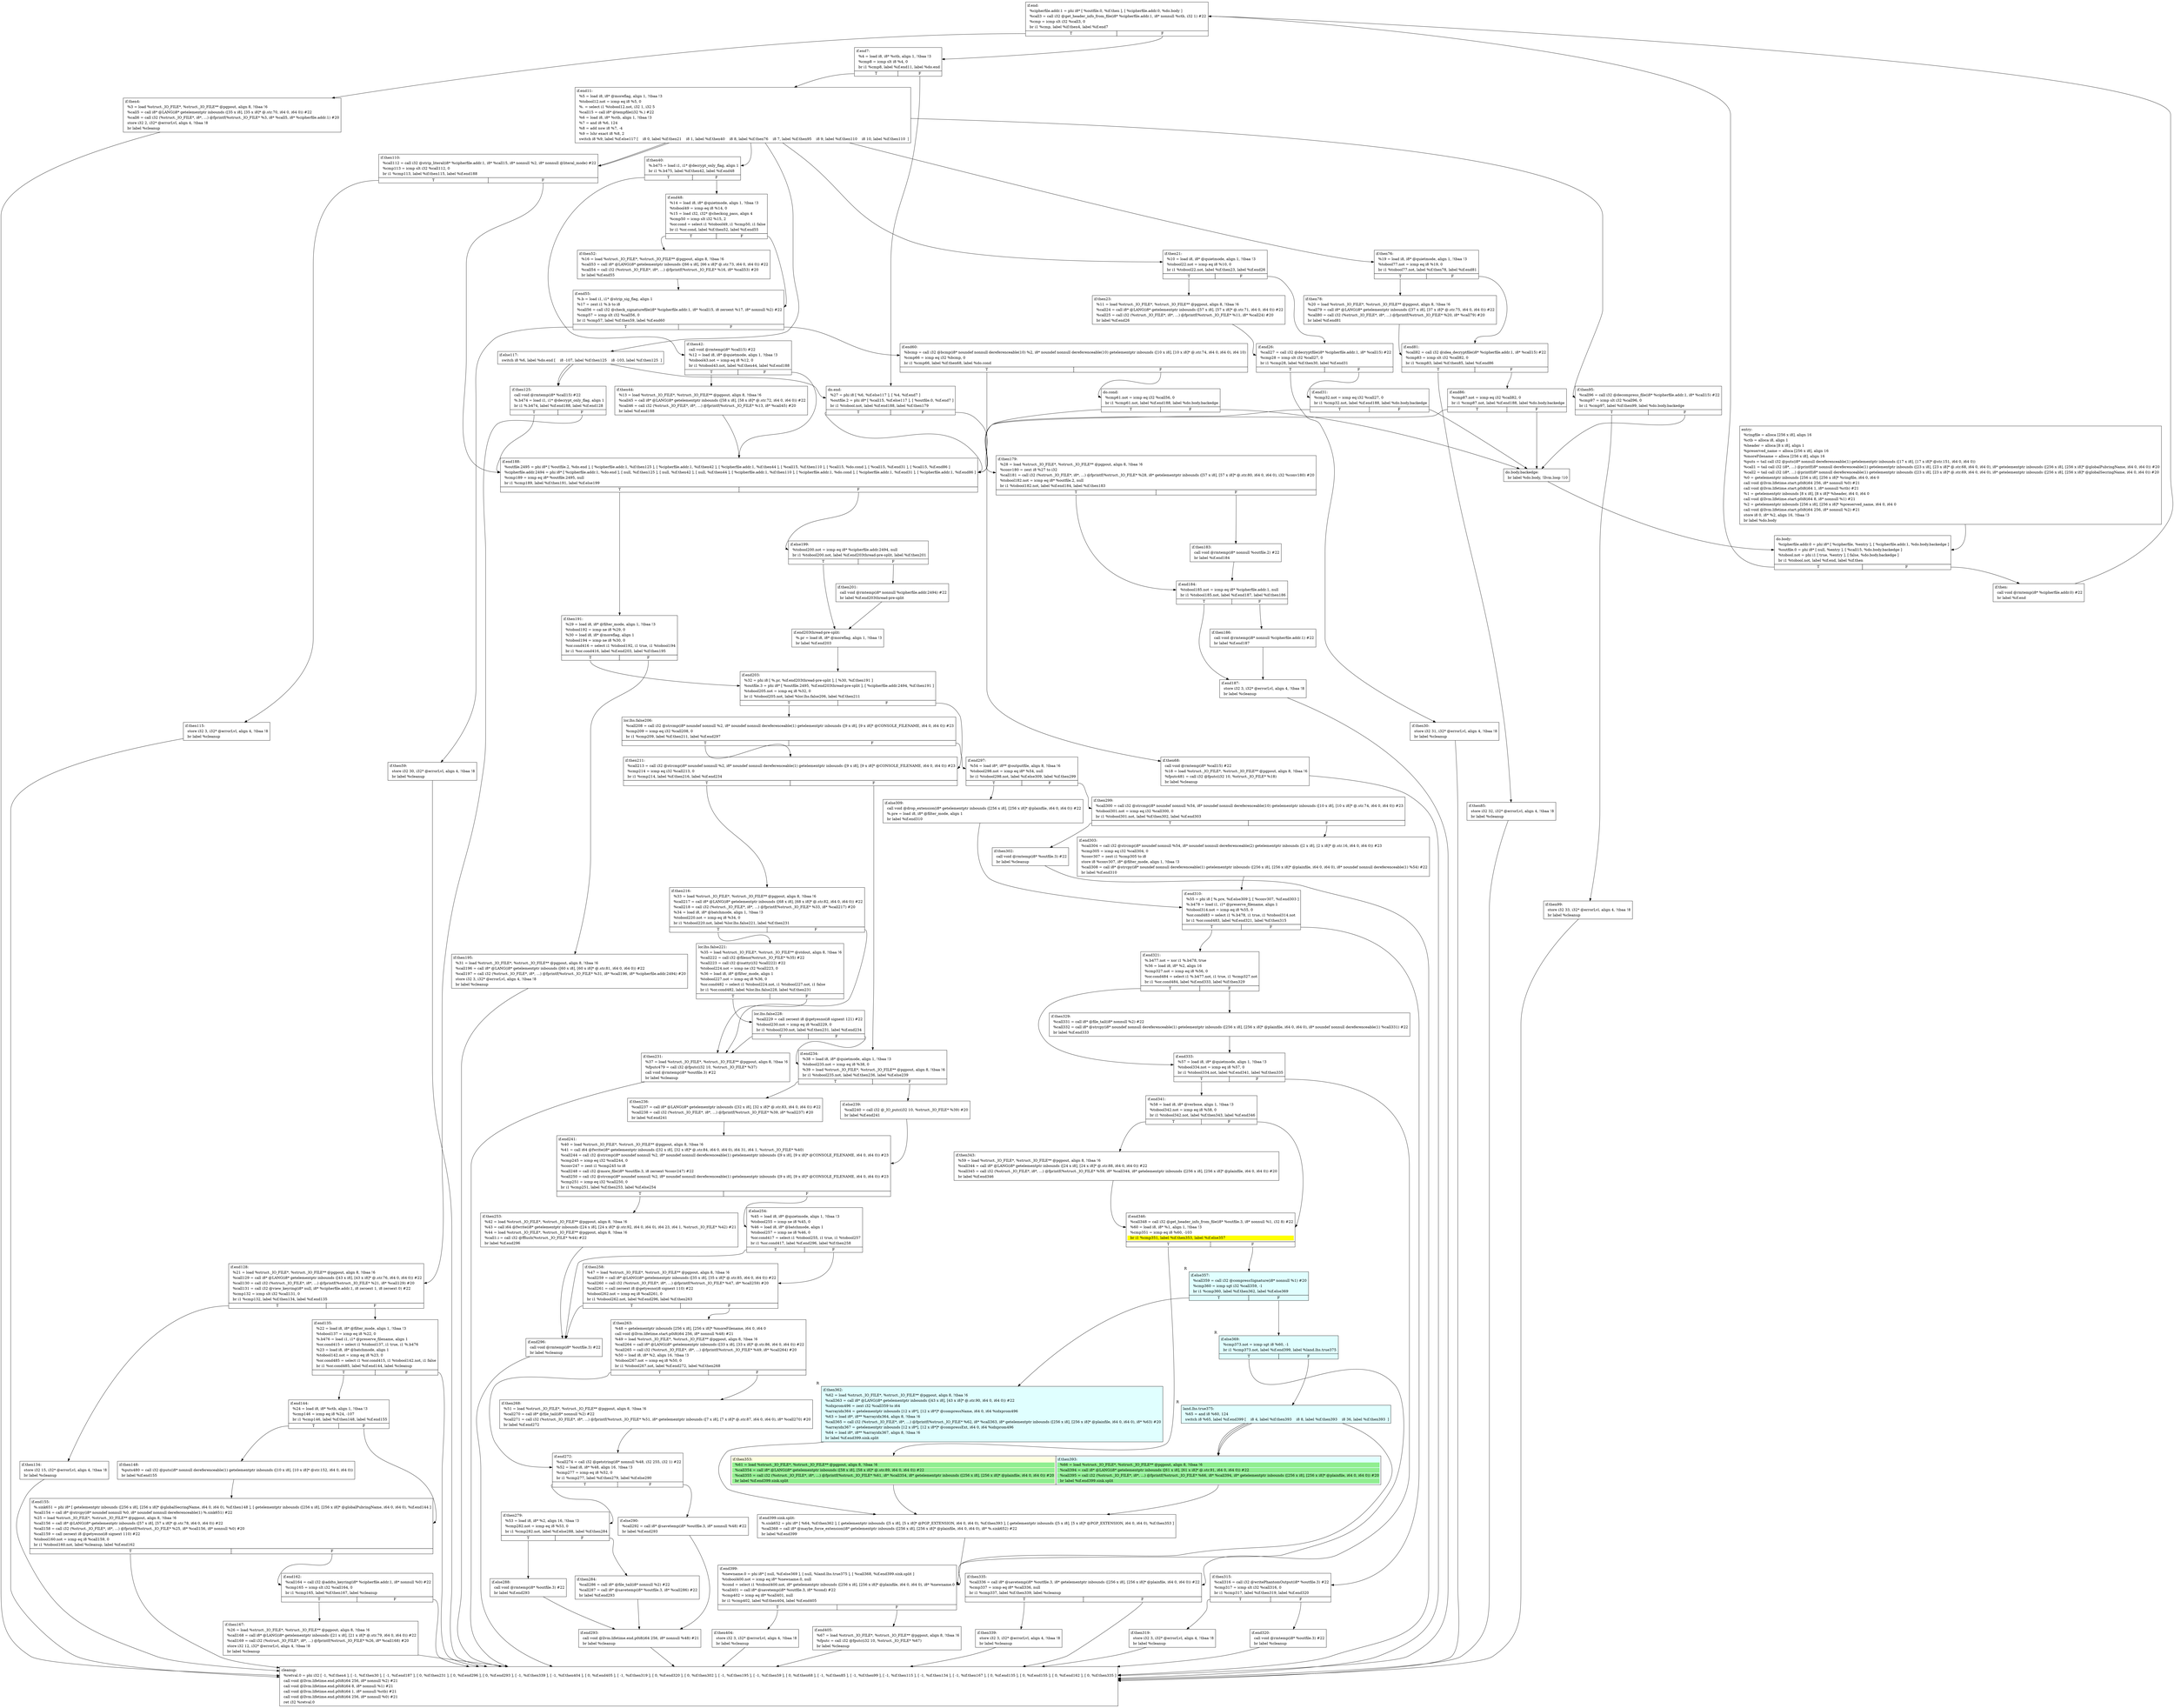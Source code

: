 digraph {
m_bb0 [shape = none, label  = <<table border="0" cellspacing="0">
<tr><td port="f1" border="1" colspan="2"><table bgcolor="LightYellow" border="0">
<tr><td align="left">if.then353:</td></tr>
<tr><td bgcolor="lightgreen" align="left">  %61 = load %struct._IO_FILE*, %struct._IO_FILE** @pgpout, align 8, !tbaa !6</td></tr>
<tr><td bgcolor="lightgreen" align="left">  %call354 = call i8* @LANG(i8* getelementptr inbounds ([58 x i8], [58 x i8]* @.str.89, i64 0, i64 0)) #22</td></tr>
<tr><td bgcolor="lightgreen" align="left">  %call355 = call i32 (%struct._IO_FILE*, i8*, ...) @fprintf(%struct._IO_FILE* %61, i8* %call354, i8* getelementptr inbounds ([256 x i8], [256 x i8]* @plainfile, i64 0, i64 0)) #20</td></tr>
<tr><td bgcolor="lightgreen" align="left">  br label %if.end399.sink.split</td></tr>
</table>
</td>
<td port="f2" border="1" colspan="2"><table bgcolor="LightCyan" border="0">
<tr><td align="left">if.then393:</td></tr>
<tr><td bgcolor="lightgreen" align="left">  %66 = load %struct._IO_FILE*, %struct._IO_FILE** @pgpout, align 8, !tbaa !6</td></tr>
<tr><td bgcolor="lightgreen" align="left">  %call394 = call i8* @LANG(i8* getelementptr inbounds ([61 x i8], [61 x i8]* @.str.91, i64 0, i64 0)) #22</td></tr>
<tr><td bgcolor="lightgreen" align="left">  %call395 = call i32 (%struct._IO_FILE*, i8*, ...) @fprintf(%struct._IO_FILE* %66, i8* %call394, i8* getelementptr inbounds ([256 x i8], [256 x i8]* @plainfile, i64 0, i64 0)) #20</td></tr>
<tr><td bgcolor="lightgreen" align="left">  br label %if.end399.sink.split</td></tr>
</table>
</td></tr>
</table>> ]
f_bb0 [shape = none, label  = <<table  border="0" cellspacing="0">
<tr><td port="f" border="1"><table border="0">
<tr><td align="left">entry:</td></tr>
<tr><td align="left">  %ringfile = alloca [256 x i8], align 16</td></tr>
<tr><td align="left">  %ctb = alloca i8, align 1</td></tr>
<tr><td align="left">  %header = alloca [8 x i8], align 1</td></tr>
<tr><td align="left">  %preserved_name = alloca [256 x i8], align 16</td></tr>
<tr><td align="left">  %moreFilename = alloca [256 x i8], align 16</td></tr>
<tr><td align="left">  %puts = tail call i32 @puts(i8* nonnull dereferenceable(1) getelementptr inbounds ([17 x i8], [17 x i8]* @str.151, i64 0, i64 0))</td></tr>
<tr><td align="left">  %call1 = tail call i32 (i8*, ...) @printf(i8* nonnull dereferenceable(1) getelementptr inbounds ([23 x i8], [23 x i8]* @.str.68, i64 0, i64 0), i8* getelementptr inbounds ([256 x i8], [256 x i8]* @globalPubringName, i64 0, i64 0)) #20</td></tr>
<tr><td align="left">  %call2 = tail call i32 (i8*, ...) @printf(i8* nonnull dereferenceable(1) getelementptr inbounds ([23 x i8], [23 x i8]* @.str.69, i64 0, i64 0), i8* getelementptr inbounds ([256 x i8], [256 x i8]* @globalSecringName, i64 0, i64 0)) #20</td></tr>
<tr><td align="left">  %0 = getelementptr inbounds [256 x i8], [256 x i8]* %ringfile, i64 0, i64 0</td></tr>
<tr><td align="left">  call void @llvm.lifetime.start.p0i8(i64 256, i8* nonnull %0) #21</td></tr>
<tr><td align="left">  call void @llvm.lifetime.start.p0i8(i64 1, i8* nonnull %ctb) #21</td></tr>
<tr><td align="left">  %1 = getelementptr inbounds [8 x i8], [8 x i8]* %header, i64 0, i64 0</td></tr>
<tr><td align="left">  call void @llvm.lifetime.start.p0i8(i64 8, i8* nonnull %1) #21</td></tr>
<tr><td align="left">  %2 = getelementptr inbounds [256 x i8], [256 x i8]* %preserved_name, i64 0, i64 0</td></tr>
<tr><td align="left">  call void @llvm.lifetime.start.p0i8(i64 256, i8* nonnull %2) #21</td></tr>
<tr><td align="left">  store i8 0, i8* %2, align 16, !tbaa !3</td></tr>
<tr><td align="left">  br label %do.body</td></tr>
</table>
</td></tr>
</table>> ]
f_bb1 [shape = none, label  = <<table  border="0" cellspacing="0">
<tr><td port="f" border="1" colspan="2"><table border="0">
<tr><td align="left">do.body:</td></tr>
<tr><td align="left">  %cipherfile.addr.0 = phi i8* [ %cipherfile, %entry ], [ %cipherfile.addr.1, %do.body.backedge ]</td></tr>
<tr><td align="left">  %outfile.0 = phi i8* [ null, %entry ], [ %call15, %do.body.backedge ]</td></tr>
<tr><td align="left">  %tobool.not = phi i1 [ true, %entry ], [ false, %do.body.backedge ]</td></tr>
<tr><td align="left">  br i1 %tobool.not, label %if.end, label %if.then</td></tr>
</table>
</td></tr>
<tr><td border="1" port="fT">T</td><td border="1" port="fF">F</td></tr>
</table>> ]
f_bb2 [shape = none, label  = <<table  border="0" cellspacing="0">
<tr><td port="f" border="1"><table border="0">
<tr><td align="left">if.then:</td></tr>
<tr><td align="left">  call void @rmtemp(i8* %cipherfile.addr.0) #22</td></tr>
<tr><td align="left">  br label %if.end</td></tr>
</table>
</td></tr>
</table>> ]
f_bb3 [shape = none, label  = <<table  border="0" cellspacing="0">
<tr><td port="f" border="1" colspan="2"><table border="0">
<tr><td align="left">if.end:</td></tr>
<tr><td align="left">  %cipherfile.addr.1 = phi i8* [ %outfile.0, %if.then ], [ %cipherfile.addr.0, %do.body ]</td></tr>
<tr><td align="left">  %call3 = call i32 @get_header_info_from_file(i8* %cipherfile.addr.1, i8* nonnull %ctb, i32 1) #22</td></tr>
<tr><td align="left">  %cmp = icmp slt i32 %call3, 0</td></tr>
<tr><td align="left">  br i1 %cmp, label %if.then4, label %if.end7</td></tr>
</table>
</td></tr>
<tr><td border="1" port="fT">T</td><td border="1" port="fF">F</td></tr>
</table>> ]
f_bb4 [shape = none, label  = <<table  border="0" cellspacing="0">
<tr><td port="f" border="1"><table border="0">
<tr><td align="left">if.then4:</td></tr>
<tr><td align="left">  %3 = load %struct._IO_FILE*, %struct._IO_FILE** @pgpout, align 8, !tbaa !6</td></tr>
<tr><td align="left">  %call5 = call i8* @LANG(i8* getelementptr inbounds ([35 x i8], [35 x i8]* @.str.70, i64 0, i64 0)) #22</td></tr>
<tr><td align="left">  %call6 = call i32 (%struct._IO_FILE*, i8*, ...) @fprintf(%struct._IO_FILE* %3, i8* %call5, i8* %cipherfile.addr.1) #20</td></tr>
<tr><td align="left">  store i32 2, i32* @errorLvl, align 4, !tbaa !8</td></tr>
<tr><td align="left">  br label %cleanup</td></tr>
</table>
</td></tr>
</table>> ]
f_bb5 [shape = none, label  = <<table  border="0" cellspacing="0">
<tr><td port="f" border="1" colspan="2"><table border="0">
<tr><td align="left">if.end7:</td></tr>
<tr><td align="left">  %4 = load i8, i8* %ctb, align 1, !tbaa !3</td></tr>
<tr><td align="left">  %cmp8 = icmp slt i8 %4, 0</td></tr>
<tr><td align="left">  br i1 %cmp8, label %if.end11, label %do.end</td></tr>
</table>
</td></tr>
<tr><td border="1" port="fT">T</td><td border="1" port="fF">F</td></tr>
</table>> ]
f_bb6 [shape = none, label  = <<table  border="0" cellspacing="0">
<tr><td port="f" border="1"><table border="0">
<tr><td align="left">if.end11:</td></tr>
<tr><td align="left">  %5 = load i8, i8* @moreflag, align 1, !tbaa !3</td></tr>
<tr><td align="left">  %tobool12.not = icmp eq i8 %5, 0</td></tr>
<tr><td align="left">  %. = select i1 %tobool12.not, i32 1, i32 5</td></tr>
<tr><td align="left">  %call15 = call i8* @tempfile(i32 %.) #22</td></tr>
<tr><td align="left">  %6 = load i8, i8* %ctb, align 1, !tbaa !3</td></tr>
<tr><td align="left">  %7 = and i8 %6, 124</td></tr>
<tr><td align="left">  %8 = add nsw i8 %7, -4</td></tr>
<tr><td align="left">  %9 = lshr exact i8 %8, 2</td></tr>
<tr><td align="left">  switch i8 %9, label %if.else117 [
    i8 0, label %if.then21
    i8 1, label %if.then40
    i8 8, label %if.then76
    i8 7, label %if.then95
    i8 9, label %if.then110
    i8 10, label %if.then110
  ]</td></tr>
</table>
</td></tr>
</table>> ]
f_bb7 [shape = none, label  = <<table  border="0" cellspacing="0">
<tr><td port="f" border="1" colspan="2"><table border="0">
<tr><td align="left">if.then21:</td></tr>
<tr><td align="left">  %10 = load i8, i8* @quietmode, align 1, !tbaa !3</td></tr>
<tr><td align="left">  %tobool22.not = icmp eq i8 %10, 0</td></tr>
<tr><td align="left">  br i1 %tobool22.not, label %if.then23, label %if.end26</td></tr>
</table>
</td></tr>
<tr><td border="1" port="fT">T</td><td border="1" port="fF">F</td></tr>
</table>> ]
f_bb8 [shape = none, label  = <<table  border="0" cellspacing="0">
<tr><td port="f" border="1"><table border="0">
<tr><td align="left">if.then23:</td></tr>
<tr><td align="left">  %11 = load %struct._IO_FILE*, %struct._IO_FILE** @pgpout, align 8, !tbaa !6</td></tr>
<tr><td align="left">  %call24 = call i8* @LANG(i8* getelementptr inbounds ([57 x i8], [57 x i8]* @.str.71, i64 0, i64 0)) #22</td></tr>
<tr><td align="left">  %call25 = call i32 (%struct._IO_FILE*, i8*, ...) @fprintf(%struct._IO_FILE* %11, i8* %call24) #20</td></tr>
<tr><td align="left">  br label %if.end26</td></tr>
</table>
</td></tr>
</table>> ]
f_bb9 [shape = none, label  = <<table  border="0" cellspacing="0">
<tr><td port="f" border="1" colspan="2"><table border="0">
<tr><td align="left">if.end26:</td></tr>
<tr><td align="left">  %call27 = call i32 @decryptfile(i8* %cipherfile.addr.1, i8* %call15) #22</td></tr>
<tr><td align="left">  %cmp28 = icmp slt i32 %call27, 0</td></tr>
<tr><td align="left">  br i1 %cmp28, label %if.then30, label %if.end31</td></tr>
</table>
</td></tr>
<tr><td border="1" port="fT">T</td><td border="1" port="fF">F</td></tr>
</table>> ]
f_bb10 [shape = none, label  = <<table  border="0" cellspacing="0">
<tr><td port="f" border="1"><table border="0">
<tr><td align="left">if.then30:</td></tr>
<tr><td align="left">  store i32 31, i32* @errorLvl, align 4, !tbaa !8</td></tr>
<tr><td align="left">  br label %cleanup</td></tr>
</table>
</td></tr>
</table>> ]
f_bb11 [shape = none, label  = <<table  border="0" cellspacing="0">
<tr><td port="f" border="1" colspan="2"><table border="0">
<tr><td align="left">if.end31:</td></tr>
<tr><td align="left">  %cmp32.not = icmp eq i32 %call27, 0</td></tr>
<tr><td align="left">  br i1 %cmp32.not, label %if.end188, label %do.body.backedge</td></tr>
</table>
</td></tr>
<tr><td border="1" port="fT">T</td><td border="1" port="fF">F</td></tr>
</table>> ]
f_bb12 [shape = none, label  = <<table  border="0" cellspacing="0">
<tr><td port="f" border="1" colspan="2"><table border="0">
<tr><td align="left">if.then40:</td></tr>
<tr><td align="left">  %.b475 = load i1, i1* @decrypt_only_flag, align 1</td></tr>
<tr><td align="left">  br i1 %.b475, label %if.then42, label %if.end48</td></tr>
</table>
</td></tr>
<tr><td border="1" port="fT">T</td><td border="1" port="fF">F</td></tr>
</table>> ]
f_bb13 [shape = none, label  = <<table  border="0" cellspacing="0">
<tr><td port="f" border="1" colspan="2"><table border="0">
<tr><td align="left">if.then42:</td></tr>
<tr><td align="left">  call void @rmtemp(i8* %call15) #22</td></tr>
<tr><td align="left">  %12 = load i8, i8* @quietmode, align 1, !tbaa !3</td></tr>
<tr><td align="left">  %tobool43.not = icmp eq i8 %12, 0</td></tr>
<tr><td align="left">  br i1 %tobool43.not, label %if.then44, label %if.end188</td></tr>
</table>
</td></tr>
<tr><td border="1" port="fT">T</td><td border="1" port="fF">F</td></tr>
</table>> ]
f_bb14 [shape = none, label  = <<table  border="0" cellspacing="0">
<tr><td port="f" border="1"><table border="0">
<tr><td align="left">if.then44:</td></tr>
<tr><td align="left">  %13 = load %struct._IO_FILE*, %struct._IO_FILE** @pgpout, align 8, !tbaa !6</td></tr>
<tr><td align="left">  %call45 = call i8* @LANG(i8* getelementptr inbounds ([58 x i8], [58 x i8]* @.str.72, i64 0, i64 0)) #22</td></tr>
<tr><td align="left">  %call46 = call i32 (%struct._IO_FILE*, i8*, ...) @fprintf(%struct._IO_FILE* %13, i8* %call45) #20</td></tr>
<tr><td align="left">  br label %if.end188</td></tr>
</table>
</td></tr>
</table>> ]
f_bb15 [shape = none, label  = <<table  border="0" cellspacing="0">
<tr><td port="f" border="1" colspan="2"><table border="0">
<tr><td align="left">if.end48:</td></tr>
<tr><td align="left">  %14 = load i8, i8* @quietmode, align 1, !tbaa !3</td></tr>
<tr><td align="left">  %tobool49 = icmp eq i8 %14, 0</td></tr>
<tr><td align="left">  %15 = load i32, i32* @checksig_pass, align 4</td></tr>
<tr><td align="left">  %cmp50 = icmp slt i32 %15, 2</td></tr>
<tr><td align="left">  %or.cond = select i1 %tobool49, i1 %cmp50, i1 false</td></tr>
<tr><td align="left">  br i1 %or.cond, label %if.then52, label %if.end55</td></tr>
</table>
</td></tr>
<tr><td border="1" port="fT">T</td><td border="1" port="fF">F</td></tr>
</table>> ]
f_bb16 [shape = none, label  = <<table  border="0" cellspacing="0">
<tr><td port="f" border="1"><table border="0">
<tr><td align="left">if.then52:</td></tr>
<tr><td align="left">  %16 = load %struct._IO_FILE*, %struct._IO_FILE** @pgpout, align 8, !tbaa !6</td></tr>
<tr><td align="left">  %call53 = call i8* @LANG(i8* getelementptr inbounds ([66 x i8], [66 x i8]* @.str.73, i64 0, i64 0)) #22</td></tr>
<tr><td align="left">  %call54 = call i32 (%struct._IO_FILE*, i8*, ...) @fprintf(%struct._IO_FILE* %16, i8* %call53) #20</td></tr>
<tr><td align="left">  br label %if.end55</td></tr>
</table>
</td></tr>
</table>> ]
f_bb17 [shape = none, label  = <<table  border="0" cellspacing="0">
<tr><td port="f" border="1" colspan="2"><table border="0">
<tr><td align="left">if.end55:</td></tr>
<tr><td align="left">  %.b = load i1, i1* @strip_sig_flag, align 1</td></tr>
<tr><td align="left">  %17 = zext i1 %.b to i8</td></tr>
<tr><td align="left">  %call56 = call i32 @check_signaturefile(i8* %cipherfile.addr.1, i8* %call15, i8 zeroext %17, i8* nonnull %2) #22</td></tr>
<tr><td align="left">  %cmp57 = icmp slt i32 %call56, 0</td></tr>
<tr><td align="left">  br i1 %cmp57, label %if.then59, label %if.end60</td></tr>
</table>
</td></tr>
<tr><td border="1" port="fT">T</td><td border="1" port="fF">F</td></tr>
</table>> ]
f_bb18 [shape = none, label  = <<table  border="0" cellspacing="0">
<tr><td port="f" border="1"><table border="0">
<tr><td align="left">if.then59:</td></tr>
<tr><td align="left">  store i32 30, i32* @errorLvl, align 4, !tbaa !8</td></tr>
<tr><td align="left">  br label %cleanup</td></tr>
</table>
</td></tr>
</table>> ]
f_bb19 [shape = none, label  = <<table  border="0" cellspacing="0">
<tr><td port="f" border="1" colspan="2"><table border="0">
<tr><td align="left">if.end60:</td></tr>
<tr><td align="left">  %bcmp = call i32 @bcmp(i8* noundef nonnull dereferenceable(10) %2, i8* noundef nonnull dereferenceable(10) getelementptr inbounds ([10 x i8], [10 x i8]* @.str.74, i64 0, i64 0), i64 10)</td></tr>
<tr><td align="left">  %cmp66 = icmp eq i32 %bcmp, 0</td></tr>
<tr><td align="left">  br i1 %cmp66, label %if.then68, label %do.cond</td></tr>
</table>
</td></tr>
<tr><td border="1" port="fT">T</td><td border="1" port="fF">F</td></tr>
</table>> ]
f_bb20 [shape = none, label  = <<table  border="0" cellspacing="0">
<tr><td port="f" border="1"><table border="0">
<tr><td align="left">if.then68:</td></tr>
<tr><td align="left">  call void @rmtemp(i8* %call15) #22</td></tr>
<tr><td align="left">  %18 = load %struct._IO_FILE*, %struct._IO_FILE** @pgpout, align 8, !tbaa !6</td></tr>
<tr><td align="left">  %fputc481 = call i32 @fputc(i32 10, %struct._IO_FILE* %18)</td></tr>
<tr><td align="left">  br label %cleanup</td></tr>
</table>
</td></tr>
</table>> ]
f_bb21 [shape = none, label  = <<table  border="0" cellspacing="0">
<tr><td port="f" border="1" colspan="2"><table border="0">
<tr><td align="left">if.then76:</td></tr>
<tr><td align="left">  %19 = load i8, i8* @quietmode, align 1, !tbaa !3</td></tr>
<tr><td align="left">  %tobool77.not = icmp eq i8 %19, 0</td></tr>
<tr><td align="left">  br i1 %tobool77.not, label %if.then78, label %if.end81</td></tr>
</table>
</td></tr>
<tr><td border="1" port="fT">T</td><td border="1" port="fF">F</td></tr>
</table>> ]
f_bb22 [shape = none, label  = <<table  border="0" cellspacing="0">
<tr><td port="f" border="1"><table border="0">
<tr><td align="left">if.then78:</td></tr>
<tr><td align="left">  %20 = load %struct._IO_FILE*, %struct._IO_FILE** @pgpout, align 8, !tbaa !6</td></tr>
<tr><td align="left">  %call79 = call i8* @LANG(i8* getelementptr inbounds ([37 x i8], [37 x i8]* @.str.75, i64 0, i64 0)) #22</td></tr>
<tr><td align="left">  %call80 = call i32 (%struct._IO_FILE*, i8*, ...) @fprintf(%struct._IO_FILE* %20, i8* %call79) #20</td></tr>
<tr><td align="left">  br label %if.end81</td></tr>
</table>
</td></tr>
</table>> ]
f_bb23 [shape = none, label  = <<table  border="0" cellspacing="0">
<tr><td port="f" border="1" colspan="2"><table border="0">
<tr><td align="left">if.end81:</td></tr>
<tr><td align="left">  %call82 = call i32 @idea_decryptfile(i8* %cipherfile.addr.1, i8* %call15) #22</td></tr>
<tr><td align="left">  %cmp83 = icmp slt i32 %call82, 0</td></tr>
<tr><td align="left">  br i1 %cmp83, label %if.then85, label %if.end86</td></tr>
</table>
</td></tr>
<tr><td border="1" port="fT">T</td><td border="1" port="fF">F</td></tr>
</table>> ]
f_bb24 [shape = none, label  = <<table  border="0" cellspacing="0">
<tr><td port="f" border="1"><table border="0">
<tr><td align="left">if.then85:</td></tr>
<tr><td align="left">  store i32 32, i32* @errorLvl, align 4, !tbaa !8</td></tr>
<tr><td align="left">  br label %cleanup</td></tr>
</table>
</td></tr>
</table>> ]
f_bb25 [shape = none, label  = <<table  border="0" cellspacing="0">
<tr><td port="f" border="1" colspan="2"><table border="0">
<tr><td align="left">if.end86:</td></tr>
<tr><td align="left">  %cmp87.not = icmp eq i32 %call82, 0</td></tr>
<tr><td align="left">  br i1 %cmp87.not, label %if.end188, label %do.body.backedge</td></tr>
</table>
</td></tr>
<tr><td border="1" port="fT">T</td><td border="1" port="fF">F</td></tr>
</table>> ]
f_bb26 [shape = none, label  = <<table  border="0" cellspacing="0">
<tr><td port="f" border="1" colspan="2"><table border="0">
<tr><td align="left">if.then95:</td></tr>
<tr><td align="left">  %call96 = call i32 @decompress_file(i8* %cipherfile.addr.1, i8* %call15) #22</td></tr>
<tr><td align="left">  %cmp97 = icmp slt i32 %call96, 0</td></tr>
<tr><td align="left">  br i1 %cmp97, label %if.then99, label %do.body.backedge</td></tr>
</table>
</td></tr>
<tr><td border="1" port="fT">T</td><td border="1" port="fF">F</td></tr>
</table>> ]
f_bb27 [shape = none, label  = <<table  border="0" cellspacing="0">
<tr><td port="f" border="1"><table border="0">
<tr><td align="left">if.then99:</td></tr>
<tr><td align="left">  store i32 33, i32* @errorLvl, align 4, !tbaa !8</td></tr>
<tr><td align="left">  br label %cleanup</td></tr>
</table>
</td></tr>
</table>> ]
f_bb28 [shape = none, label  = <<table  border="0" cellspacing="0">
<tr><td port="f" border="1" colspan="2"><table border="0">
<tr><td align="left">if.then110:</td></tr>
<tr><td align="left">  %call112 = call i32 @strip_literal(i8* %cipherfile.addr.1, i8* %call15, i8* nonnull %2, i8* nonnull @literal_mode) #22</td></tr>
<tr><td align="left">  %cmp113 = icmp slt i32 %call112, 0</td></tr>
<tr><td align="left">  br i1 %cmp113, label %if.then115, label %if.end188</td></tr>
</table>
</td></tr>
<tr><td border="1" port="fT">T</td><td border="1" port="fF">F</td></tr>
</table>> ]
f_bb29 [shape = none, label  = <<table  border="0" cellspacing="0">
<tr><td port="f" border="1"><table border="0">
<tr><td align="left">if.then115:</td></tr>
<tr><td align="left">  store i32 3, i32* @errorLvl, align 4, !tbaa !8</td></tr>
<tr><td align="left">  br label %cleanup</td></tr>
</table>
</td></tr>
</table>> ]
f_bb30 [shape = none, label  = <<table  border="0" cellspacing="0">
<tr><td port="f" border="1"><table border="0">
<tr><td align="left">if.else117:</td></tr>
<tr><td align="left">  switch i8 %6, label %do.end [
    i8 -107, label %if.then125
    i8 -103, label %if.then125
  ]</td></tr>
</table>
</td></tr>
</table>> ]
f_bb31 [shape = none, label  = <<table  border="0" cellspacing="0">
<tr><td port="f" border="1" colspan="2"><table border="0">
<tr><td align="left">if.then125:</td></tr>
<tr><td align="left">  call void @rmtemp(i8* %call15) #22</td></tr>
<tr><td align="left">  %.b474 = load i1, i1* @decrypt_only_flag, align 1</td></tr>
<tr><td align="left">  br i1 %.b474, label %if.end188, label %if.end128</td></tr>
</table>
</td></tr>
<tr><td border="1" port="fT">T</td><td border="1" port="fF">F</td></tr>
</table>> ]
f_bb32 [shape = none, label  = <<table  border="0" cellspacing="0">
<tr><td port="f" border="1" colspan="2"><table border="0">
<tr><td align="left">if.end128:</td></tr>
<tr><td align="left">  %21 = load %struct._IO_FILE*, %struct._IO_FILE** @pgpout, align 8, !tbaa !6</td></tr>
<tr><td align="left">  %call129 = call i8* @LANG(i8* getelementptr inbounds ([43 x i8], [43 x i8]* @.str.76, i64 0, i64 0)) #22</td></tr>
<tr><td align="left">  %call130 = call i32 (%struct._IO_FILE*, i8*, ...) @fprintf(%struct._IO_FILE* %21, i8* %call129) #20</td></tr>
<tr><td align="left">  %call131 = call i32 @view_keyring(i8* null, i8* %cipherfile.addr.1, i8 zeroext 1, i8 zeroext 0) #22</td></tr>
<tr><td align="left">  %cmp132 = icmp slt i32 %call131, 0</td></tr>
<tr><td align="left">  br i1 %cmp132, label %if.then134, label %if.end135</td></tr>
</table>
</td></tr>
<tr><td border="1" port="fT">T</td><td border="1" port="fF">F</td></tr>
</table>> ]
f_bb33 [shape = none, label  = <<table  border="0" cellspacing="0">
<tr><td port="f" border="1"><table border="0">
<tr><td align="left">if.then134:</td></tr>
<tr><td align="left">  store i32 15, i32* @errorLvl, align 4, !tbaa !8</td></tr>
<tr><td align="left">  br label %cleanup</td></tr>
</table>
</td></tr>
</table>> ]
f_bb34 [shape = none, label  = <<table  border="0" cellspacing="0">
<tr><td port="f" border="1" colspan="2"><table border="0">
<tr><td align="left">if.end135:</td></tr>
<tr><td align="left">  %22 = load i8, i8* @filter_mode, align 1, !tbaa !3</td></tr>
<tr><td align="left">  %tobool137 = icmp eq i8 %22, 0</td></tr>
<tr><td align="left">  %.b476 = load i1, i1* @preserve_filename, align 1</td></tr>
<tr><td align="left">  %or.cond415 = select i1 %tobool137, i1 true, i1 %.b476</td></tr>
<tr><td align="left">  %23 = load i8, i8* @batchmode, align 1</td></tr>
<tr><td align="left">  %tobool142.not = icmp eq i8 %23, 0</td></tr>
<tr><td align="left">  %or.cond485 = select i1 %or.cond415, i1 %tobool142.not, i1 false</td></tr>
<tr><td align="left">  br i1 %or.cond485, label %if.end144, label %cleanup</td></tr>
</table>
</td></tr>
<tr><td border="1" port="fT">T</td><td border="1" port="fF">F</td></tr>
</table>> ]
f_bb35 [shape = none, label  = <<table  border="0" cellspacing="0">
<tr><td port="f" border="1" colspan="2"><table border="0">
<tr><td align="left">if.end144:</td></tr>
<tr><td align="left">  %24 = load i8, i8* %ctb, align 1, !tbaa !3</td></tr>
<tr><td align="left">  %cmp146 = icmp eq i8 %24, -107</td></tr>
<tr><td align="left">  br i1 %cmp146, label %if.then148, label %if.end155</td></tr>
</table>
</td></tr>
<tr><td border="1" port="fT">T</td><td border="1" port="fF">F</td></tr>
</table>> ]
f_bb36 [shape = none, label  = <<table  border="0" cellspacing="0">
<tr><td port="f" border="1"><table border="0">
<tr><td align="left">if.then148:</td></tr>
<tr><td align="left">  %puts480 = call i32 @puts(i8* nonnull dereferenceable(1) getelementptr inbounds ([10 x i8], [10 x i8]* @str.152, i64 0, i64 0))</td></tr>
<tr><td align="left">  br label %if.end155</td></tr>
</table>
</td></tr>
</table>> ]
f_bb37 [shape = none, label  = <<table  border="0" cellspacing="0">
<tr><td port="f" border="1" colspan="2"><table border="0">
<tr><td align="left">if.end155:</td></tr>
<tr><td align="left">  %.sink651 = phi i8* [ getelementptr inbounds ([256 x i8], [256 x i8]* @globalSecringName, i64 0, i64 0), %if.then148 ], [ getelementptr inbounds ([256 x i8], [256 x i8]* @globalPubringName, i64 0, i64 0), %if.end144 ]</td></tr>
<tr><td align="left">  %call154 = call i8* @strcpy(i8* noundef nonnull %0, i8* noundef nonnull dereferenceable(1) %.sink651) #22</td></tr>
<tr><td align="left">  %25 = load %struct._IO_FILE*, %struct._IO_FILE** @pgpout, align 8, !tbaa !6</td></tr>
<tr><td align="left">  %call156 = call i8* @LANG(i8* getelementptr inbounds ([57 x i8], [57 x i8]* @.str.78, i64 0, i64 0)) #22</td></tr>
<tr><td align="left">  %call158 = call i32 (%struct._IO_FILE*, i8*, ...) @fprintf(%struct._IO_FILE* %25, i8* %call156, i8* nonnull %0) #20</td></tr>
<tr><td align="left">  %call159 = call zeroext i8 @getyesno(i8 signext 110) #22</td></tr>
<tr><td align="left">  %tobool160.not = icmp eq i8 %call159, 0</td></tr>
<tr><td align="left">  br i1 %tobool160.not, label %cleanup, label %if.end162</td></tr>
</table>
</td></tr>
<tr><td border="1" port="fT">T</td><td border="1" port="fF">F</td></tr>
</table>> ]
f_bb38 [shape = none, label  = <<table  border="0" cellspacing="0">
<tr><td port="f" border="1" colspan="2"><table border="0">
<tr><td align="left">if.end162:</td></tr>
<tr><td align="left">  %call164 = call i32 @addto_keyring(i8* %cipherfile.addr.1, i8* nonnull %0) #22</td></tr>
<tr><td align="left">  %cmp165 = icmp slt i32 %call164, 0</td></tr>
<tr><td align="left">  br i1 %cmp165, label %if.then167, label %cleanup</td></tr>
</table>
</td></tr>
<tr><td border="1" port="fT">T</td><td border="1" port="fF">F</td></tr>
</table>> ]
f_bb39 [shape = none, label  = <<table  border="0" cellspacing="0">
<tr><td port="f" border="1"><table border="0">
<tr><td align="left">if.then167:</td></tr>
<tr><td align="left">  %26 = load %struct._IO_FILE*, %struct._IO_FILE** @pgpout, align 8, !tbaa !6</td></tr>
<tr><td align="left">  %call168 = call i8* @LANG(i8* getelementptr inbounds ([21 x i8], [21 x i8]* @.str.79, i64 0, i64 0)) #22</td></tr>
<tr><td align="left">  %call169 = call i32 (%struct._IO_FILE*, i8*, ...) @fprintf(%struct._IO_FILE* %26, i8* %call168) #20</td></tr>
<tr><td align="left">  store i32 12, i32* @errorLvl, align 4, !tbaa !8</td></tr>
<tr><td align="left">  br label %cleanup</td></tr>
</table>
</td></tr>
</table>> ]
f_bb40 [shape = none, label  = <<table  border="0" cellspacing="0">
<tr><td port="f" border="1" colspan="2"><table border="0">
<tr><td align="left">do.cond:</td></tr>
<tr><td align="left">  %cmp61.not = icmp eq i32 %call56, 0</td></tr>
<tr><td align="left">  br i1 %cmp61.not, label %if.end188, label %do.body.backedge</td></tr>
</table>
</td></tr>
<tr><td border="1" port="fT">T</td><td border="1" port="fF">F</td></tr>
</table>> ]
f_bb41 [shape = none, label  = <<table  border="0" cellspacing="0">
<tr><td port="f" border="1"><table border="0">
<tr><td align="left">do.body.backedge:</td></tr>
<tr><td align="left">  br label %do.body, !llvm.loop !10</td></tr>
</table>
</td></tr>
</table>> ]
f_bb42 [shape = none, label  = <<table  border="0" cellspacing="0">
<tr><td port="f" border="1" colspan="2"><table border="0">
<tr><td align="left">do.end:</td></tr>
<tr><td align="left">  %27 = phi i8 [ %6, %if.else117 ], [ %4, %if.end7 ]</td></tr>
<tr><td align="left">  %outfile.2 = phi i8* [ %call15, %if.else117 ], [ %outfile.0, %if.end7 ]</td></tr>
<tr><td align="left">  br i1 %tobool.not, label %if.end188, label %if.then179</td></tr>
</table>
</td></tr>
<tr><td border="1" port="fT">T</td><td border="1" port="fF">F</td></tr>
</table>> ]
f_bb43 [shape = none, label  = <<table  border="0" cellspacing="0">
<tr><td port="f" border="1" colspan="2"><table border="0">
<tr><td align="left">if.then179:</td></tr>
<tr><td align="left">  %28 = load %struct._IO_FILE*, %struct._IO_FILE** @pgpout, align 8, !tbaa !6</td></tr>
<tr><td align="left">  %conv180 = zext i8 %27 to i32</td></tr>
<tr><td align="left">  %call181 = call i32 (%struct._IO_FILE*, i8*, ...) @fprintf(%struct._IO_FILE* %28, i8* getelementptr inbounds ([57 x i8], [57 x i8]* @.str.80, i64 0, i64 0), i32 %conv180) #20</td></tr>
<tr><td align="left">  %tobool182.not = icmp eq i8* %outfile.2, null</td></tr>
<tr><td align="left">  br i1 %tobool182.not, label %if.end184, label %if.then183</td></tr>
</table>
</td></tr>
<tr><td border="1" port="fT">T</td><td border="1" port="fF">F</td></tr>
</table>> ]
f_bb44 [shape = none, label  = <<table  border="0" cellspacing="0">
<tr><td port="f" border="1"><table border="0">
<tr><td align="left">if.then183:</td></tr>
<tr><td align="left">  call void @rmtemp(i8* nonnull %outfile.2) #22</td></tr>
<tr><td align="left">  br label %if.end184</td></tr>
</table>
</td></tr>
</table>> ]
f_bb45 [shape = none, label  = <<table  border="0" cellspacing="0">
<tr><td port="f" border="1" colspan="2"><table border="0">
<tr><td align="left">if.end184:</td></tr>
<tr><td align="left">  %tobool185.not = icmp eq i8* %cipherfile.addr.1, null</td></tr>
<tr><td align="left">  br i1 %tobool185.not, label %if.end187, label %if.then186</td></tr>
</table>
</td></tr>
<tr><td border="1" port="fT">T</td><td border="1" port="fF">F</td></tr>
</table>> ]
f_bb46 [shape = none, label  = <<table  border="0" cellspacing="0">
<tr><td port="f" border="1"><table border="0">
<tr><td align="left">if.then186:</td></tr>
<tr><td align="left">  call void @rmtemp(i8* nonnull %cipherfile.addr.1) #22</td></tr>
<tr><td align="left">  br label %if.end187</td></tr>
</table>
</td></tr>
</table>> ]
f_bb47 [shape = none, label  = <<table  border="0" cellspacing="0">
<tr><td port="f" border="1"><table border="0">
<tr><td align="left">if.end187:</td></tr>
<tr><td align="left">  store i32 3, i32* @errorLvl, align 4, !tbaa !8</td></tr>
<tr><td align="left">  br label %cleanup</td></tr>
</table>
</td></tr>
</table>> ]
f_bb48 [shape = none, label  = <<table  border="0" cellspacing="0">
<tr><td port="f" border="1" colspan="2"><table border="0">
<tr><td align="left">if.end188:</td></tr>
<tr><td align="left">  %outfile.2495 = phi i8* [ %outfile.2, %do.end ], [ %cipherfile.addr.1, %if.then125 ], [ %cipherfile.addr.1, %if.then42 ], [ %cipherfile.addr.1, %if.then44 ], [ %call15, %if.then110 ], [ %call15, %do.cond ], [ %call15, %if.end31 ], [ %call15, %if.end86 ]</td></tr>
<tr><td align="left">  %cipherfile.addr.2494 = phi i8* [ %cipherfile.addr.1, %do.end ], [ null, %if.then125 ], [ null, %if.then42 ], [ null, %if.then44 ], [ %cipherfile.addr.1, %if.then110 ], [ %cipherfile.addr.1, %do.cond ], [ %cipherfile.addr.1, %if.end31 ], [ %cipherfile.addr.1, %if.end86 ]</td></tr>
<tr><td align="left">  %cmp189 = icmp eq i8* %outfile.2495, null</td></tr>
<tr><td align="left">  br i1 %cmp189, label %if.then191, label %if.else199</td></tr>
</table>
</td></tr>
<tr><td border="1" port="fT">T</td><td border="1" port="fF">F</td></tr>
</table>> ]
f_bb49 [shape = none, label  = <<table  border="0" cellspacing="0">
<tr><td port="f" border="1" colspan="2"><table border="0">
<tr><td align="left">if.then191:</td></tr>
<tr><td align="left">  %29 = load i8, i8* @filter_mode, align 1, !tbaa !3</td></tr>
<tr><td align="left">  %tobool192 = icmp ne i8 %29, 0</td></tr>
<tr><td align="left">  %30 = load i8, i8* @moreflag, align 1</td></tr>
<tr><td align="left">  %tobool194 = icmp ne i8 %30, 0</td></tr>
<tr><td align="left">  %or.cond416 = select i1 %tobool192, i1 true, i1 %tobool194</td></tr>
<tr><td align="left">  br i1 %or.cond416, label %if.end203, label %if.then195</td></tr>
</table>
</td></tr>
<tr><td border="1" port="fT">T</td><td border="1" port="fF">F</td></tr>
</table>> ]
f_bb50 [shape = none, label  = <<table  border="0" cellspacing="0">
<tr><td port="f" border="1"><table border="0">
<tr><td align="left">if.then195:</td></tr>
<tr><td align="left">  %31 = load %struct._IO_FILE*, %struct._IO_FILE** @pgpout, align 8, !tbaa !6</td></tr>
<tr><td align="left">  %call196 = call i8* @LANG(i8* getelementptr inbounds ([60 x i8], [60 x i8]* @.str.81, i64 0, i64 0)) #22</td></tr>
<tr><td align="left">  %call197 = call i32 (%struct._IO_FILE*, i8*, ...) @fprintf(%struct._IO_FILE* %31, i8* %call196, i8* %cipherfile.addr.2494) #20</td></tr>
<tr><td align="left">  store i32 3, i32* @errorLvl, align 4, !tbaa !8</td></tr>
<tr><td align="left">  br label %cleanup</td></tr>
</table>
</td></tr>
</table>> ]
f_bb51 [shape = none, label  = <<table  border="0" cellspacing="0">
<tr><td port="f" border="1" colspan="2"><table border="0">
<tr><td align="left">if.else199:</td></tr>
<tr><td align="left">  %tobool200.not = icmp eq i8* %cipherfile.addr.2494, null</td></tr>
<tr><td align="left">  br i1 %tobool200.not, label %if.end203thread-pre-split, label %if.then201</td></tr>
</table>
</td></tr>
<tr><td border="1" port="fT">T</td><td border="1" port="fF">F</td></tr>
</table>> ]
f_bb52 [shape = none, label  = <<table  border="0" cellspacing="0">
<tr><td port="f" border="1"><table border="0">
<tr><td align="left">if.then201:</td></tr>
<tr><td align="left">  call void @rmtemp(i8* nonnull %cipherfile.addr.2494) #22</td></tr>
<tr><td align="left">  br label %if.end203thread-pre-split</td></tr>
</table>
</td></tr>
</table>> ]
f_bb53 [shape = none, label  = <<table  border="0" cellspacing="0">
<tr><td port="f" border="1"><table border="0">
<tr><td align="left">if.end203thread-pre-split:</td></tr>
<tr><td align="left">  %.pr = load i8, i8* @moreflag, align 1, !tbaa !3</td></tr>
<tr><td align="left">  br label %if.end203</td></tr>
</table>
</td></tr>
</table>> ]
f_bb54 [shape = none, label  = <<table  border="0" cellspacing="0">
<tr><td port="f" border="1" colspan="2"><table border="0">
<tr><td align="left">if.end203:</td></tr>
<tr><td align="left">  %32 = phi i8 [ %.pr, %if.end203thread-pre-split ], [ %30, %if.then191 ]</td></tr>
<tr><td align="left">  %outfile.3 = phi i8* [ %outfile.2495, %if.end203thread-pre-split ], [ %cipherfile.addr.2494, %if.then191 ]</td></tr>
<tr><td align="left">  %tobool205.not = icmp eq i8 %32, 0</td></tr>
<tr><td align="left">  br i1 %tobool205.not, label %lor.lhs.false206, label %if.then211</td></tr>
</table>
</td></tr>
<tr><td border="1" port="fT">T</td><td border="1" port="fF">F</td></tr>
</table>> ]
f_bb55 [shape = none, label  = <<table  border="0" cellspacing="0">
<tr><td port="f" border="1" colspan="2"><table border="0">
<tr><td align="left">lor.lhs.false206:</td></tr>
<tr><td align="left">  %call208 = call i32 @strcmp(i8* noundef nonnull %2, i8* noundef nonnull dereferenceable(1) getelementptr inbounds ([9 x i8], [9 x i8]* @CONSOLE_FILENAME, i64 0, i64 0)) #23</td></tr>
<tr><td align="left">  %cmp209 = icmp eq i32 %call208, 0</td></tr>
<tr><td align="left">  br i1 %cmp209, label %if.then211, label %if.end297</td></tr>
</table>
</td></tr>
<tr><td border="1" port="fT">T</td><td border="1" port="fF">F</td></tr>
</table>> ]
f_bb56 [shape = none, label  = <<table  border="0" cellspacing="0">
<tr><td port="f" border="1" colspan="2"><table border="0">
<tr><td align="left">if.then211:</td></tr>
<tr><td align="left">  %call213 = call i32 @strcmp(i8* noundef nonnull %2, i8* noundef nonnull dereferenceable(1) getelementptr inbounds ([9 x i8], [9 x i8]* @CONSOLE_FILENAME, i64 0, i64 0)) #23</td></tr>
<tr><td align="left">  %cmp214 = icmp eq i32 %call213, 0</td></tr>
<tr><td align="left">  br i1 %cmp214, label %if.then216, label %if.end234</td></tr>
</table>
</td></tr>
<tr><td border="1" port="fT">T</td><td border="1" port="fF">F</td></tr>
</table>> ]
f_bb57 [shape = none, label  = <<table  border="0" cellspacing="0">
<tr><td port="f" border="1" colspan="2"><table border="0">
<tr><td align="left">if.then216:</td></tr>
<tr><td align="left">  %33 = load %struct._IO_FILE*, %struct._IO_FILE** @pgpout, align 8, !tbaa !6</td></tr>
<tr><td align="left">  %call217 = call i8* @LANG(i8* getelementptr inbounds ([68 x i8], [68 x i8]* @.str.82, i64 0, i64 0)) #22</td></tr>
<tr><td align="left">  %call218 = call i32 (%struct._IO_FILE*, i8*, ...) @fprintf(%struct._IO_FILE* %33, i8* %call217) #20</td></tr>
<tr><td align="left">  %34 = load i8, i8* @batchmode, align 1, !tbaa !3</td></tr>
<tr><td align="left">  %tobool220.not = icmp eq i8 %34, 0</td></tr>
<tr><td align="left">  br i1 %tobool220.not, label %lor.lhs.false221, label %if.then231</td></tr>
</table>
</td></tr>
<tr><td border="1" port="fT">T</td><td border="1" port="fF">F</td></tr>
</table>> ]
f_bb58 [shape = none, label  = <<table  border="0" cellspacing="0">
<tr><td port="f" border="1" colspan="2"><table border="0">
<tr><td align="left">lor.lhs.false221:</td></tr>
<tr><td align="left">  %35 = load %struct._IO_FILE*, %struct._IO_FILE** @stdout, align 8, !tbaa !6</td></tr>
<tr><td align="left">  %call222 = call i32 @fileno(%struct._IO_FILE* %35) #22</td></tr>
<tr><td align="left">  %call223 = call i32 @isatty(i32 %call222) #22</td></tr>
<tr><td align="left">  %tobool224.not = icmp ne i32 %call223, 0</td></tr>
<tr><td align="left">  %36 = load i8, i8* @filter_mode, align 1</td></tr>
<tr><td align="left">  %tobool227.not = icmp eq i8 %36, 0</td></tr>
<tr><td align="left">  %or.cond482 = select i1 %tobool224.not, i1 %tobool227.not, i1 false</td></tr>
<tr><td align="left">  br i1 %or.cond482, label %lor.lhs.false228, label %if.then231</td></tr>
</table>
</td></tr>
<tr><td border="1" port="fT">T</td><td border="1" port="fF">F</td></tr>
</table>> ]
f_bb59 [shape = none, label  = <<table  border="0" cellspacing="0">
<tr><td port="f" border="1" colspan="2"><table border="0">
<tr><td align="left">lor.lhs.false228:</td></tr>
<tr><td align="left">  %call229 = call zeroext i8 @getyesno(i8 signext 121) #22</td></tr>
<tr><td align="left">  %tobool230.not = icmp eq i8 %call229, 0</td></tr>
<tr><td align="left">  br i1 %tobool230.not, label %if.then231, label %if.end234</td></tr>
</table>
</td></tr>
<tr><td border="1" port="fT">T</td><td border="1" port="fF">F</td></tr>
</table>> ]
f_bb60 [shape = none, label  = <<table  border="0" cellspacing="0">
<tr><td port="f" border="1"><table border="0">
<tr><td align="left">if.then231:</td></tr>
<tr><td align="left">  %37 = load %struct._IO_FILE*, %struct._IO_FILE** @pgpout, align 8, !tbaa !6</td></tr>
<tr><td align="left">  %fputc479 = call i32 @fputc(i32 10, %struct._IO_FILE* %37)</td></tr>
<tr><td align="left">  call void @rmtemp(i8* %outfile.3) #22</td></tr>
<tr><td align="left">  br label %cleanup</td></tr>
</table>
</td></tr>
</table>> ]
f_bb61 [shape = none, label  = <<table  border="0" cellspacing="0">
<tr><td port="f" border="1" colspan="2"><table border="0">
<tr><td align="left">if.end234:</td></tr>
<tr><td align="left">  %38 = load i8, i8* @quietmode, align 1, !tbaa !3</td></tr>
<tr><td align="left">  %tobool235.not = icmp eq i8 %38, 0</td></tr>
<tr><td align="left">  %39 = load %struct._IO_FILE*, %struct._IO_FILE** @pgpout, align 8, !tbaa !6</td></tr>
<tr><td align="left">  br i1 %tobool235.not, label %if.then236, label %if.else239</td></tr>
</table>
</td></tr>
<tr><td border="1" port="fT">T</td><td border="1" port="fF">F</td></tr>
</table>> ]
f_bb62 [shape = none, label  = <<table  border="0" cellspacing="0">
<tr><td port="f" border="1"><table border="0">
<tr><td align="left">if.then236:</td></tr>
<tr><td align="left">  %call237 = call i8* @LANG(i8* getelementptr inbounds ([32 x i8], [32 x i8]* @.str.83, i64 0, i64 0)) #22</td></tr>
<tr><td align="left">  %call238 = call i32 (%struct._IO_FILE*, i8*, ...) @fprintf(%struct._IO_FILE* %39, i8* %call237) #20</td></tr>
<tr><td align="left">  br label %if.end241</td></tr>
</table>
</td></tr>
</table>> ]
f_bb63 [shape = none, label  = <<table  border="0" cellspacing="0">
<tr><td port="f" border="1"><table border="0">
<tr><td align="left">if.else239:</td></tr>
<tr><td align="left">  %call240 = call i32 @_IO_putc(i32 10, %struct._IO_FILE* %39) #20</td></tr>
<tr><td align="left">  br label %if.end241</td></tr>
</table>
</td></tr>
</table>> ]
f_bb64 [shape = none, label  = <<table  border="0" cellspacing="0">
<tr><td port="f" border="1" colspan="2"><table border="0">
<tr><td align="left">if.end241:</td></tr>
<tr><td align="left">  %40 = load %struct._IO_FILE*, %struct._IO_FILE** @pgpout, align 8, !tbaa !6</td></tr>
<tr><td align="left">  %41 = call i64 @fwrite(i8* getelementptr inbounds ([32 x i8], [32 x i8]* @.str.84, i64 0, i64 0), i64 31, i64 1, %struct._IO_FILE* %40)</td></tr>
<tr><td align="left">  %call244 = call i32 @strcmp(i8* noundef nonnull %2, i8* noundef nonnull dereferenceable(1) getelementptr inbounds ([9 x i8], [9 x i8]* @CONSOLE_FILENAME, i64 0, i64 0)) #23</td></tr>
<tr><td align="left">  %cmp245 = icmp eq i32 %call244, 0</td></tr>
<tr><td align="left">  %conv247 = zext i1 %cmp245 to i8</td></tr>
<tr><td align="left">  %call248 = call i32 @more_file(i8* %outfile.3, i8 zeroext %conv247) #22</td></tr>
<tr><td align="left">  %call250 = call i32 @strcmp(i8* noundef nonnull %2, i8* noundef nonnull dereferenceable(1) getelementptr inbounds ([9 x i8], [9 x i8]* @CONSOLE_FILENAME, i64 0, i64 0)) #23</td></tr>
<tr><td align="left">  %cmp251 = icmp eq i32 %call250, 0</td></tr>
<tr><td align="left">  br i1 %cmp251, label %if.then253, label %if.else254</td></tr>
</table>
</td></tr>
<tr><td border="1" port="fT">T</td><td border="1" port="fF">F</td></tr>
</table>> ]
f_bb65 [shape = none, label  = <<table  border="0" cellspacing="0">
<tr><td port="f" border="1"><table border="0">
<tr><td align="left">if.then253:</td></tr>
<tr><td align="left">  %42 = load %struct._IO_FILE*, %struct._IO_FILE** @pgpout, align 8, !tbaa !6</td></tr>
<tr><td align="left">  %43 = call i64 @fwrite(i8* getelementptr inbounds ([24 x i8], [24 x i8]* @.str.92, i64 0, i64 0), i64 23, i64 1, %struct._IO_FILE* %42) #21</td></tr>
<tr><td align="left">  %44 = load %struct._IO_FILE*, %struct._IO_FILE** @pgpout, align 8, !tbaa !6</td></tr>
<tr><td align="left">  %call1.i = call i32 @fflush(%struct._IO_FILE* %44) #22</td></tr>
<tr><td align="left">  br label %if.end296</td></tr>
</table>
</td></tr>
</table>> ]
f_bb66 [shape = none, label  = <<table  border="0" cellspacing="0">
<tr><td port="f" border="1" colspan="2"><table border="0">
<tr><td align="left">if.else254:</td></tr>
<tr><td align="left">  %45 = load i8, i8* @quietmode, align 1, !tbaa !3</td></tr>
<tr><td align="left">  %tobool255 = icmp ne i8 %45, 0</td></tr>
<tr><td align="left">  %46 = load i8, i8* @batchmode, align 1</td></tr>
<tr><td align="left">  %tobool257 = icmp ne i8 %46, 0</td></tr>
<tr><td align="left">  %or.cond417 = select i1 %tobool255, i1 true, i1 %tobool257</td></tr>
<tr><td align="left">  br i1 %or.cond417, label %if.end296, label %if.then258</td></tr>
</table>
</td></tr>
<tr><td border="1" port="fT">T</td><td border="1" port="fF">F</td></tr>
</table>> ]
f_bb67 [shape = none, label  = <<table  border="0" cellspacing="0">
<tr><td port="f" border="1" colspan="2"><table border="0">
<tr><td align="left">if.then258:</td></tr>
<tr><td align="left">  %47 = load %struct._IO_FILE*, %struct._IO_FILE** @pgpout, align 8, !tbaa !6</td></tr>
<tr><td align="left">  %call259 = call i8* @LANG(i8* getelementptr inbounds ([35 x i8], [35 x i8]* @.str.85, i64 0, i64 0)) #22</td></tr>
<tr><td align="left">  %call260 = call i32 (%struct._IO_FILE*, i8*, ...) @fprintf(%struct._IO_FILE* %47, i8* %call259) #20</td></tr>
<tr><td align="left">  %call261 = call zeroext i8 @getyesno(i8 signext 110) #22</td></tr>
<tr><td align="left">  %tobool262.not = icmp eq i8 %call261, 0</td></tr>
<tr><td align="left">  br i1 %tobool262.not, label %if.end296, label %if.then263</td></tr>
</table>
</td></tr>
<tr><td border="1" port="fT">T</td><td border="1" port="fF">F</td></tr>
</table>> ]
f_bb68 [shape = none, label  = <<table  border="0" cellspacing="0">
<tr><td port="f" border="1" colspan="2"><table border="0">
<tr><td align="left">if.then263:</td></tr>
<tr><td align="left">  %48 = getelementptr inbounds [256 x i8], [256 x i8]* %moreFilename, i64 0, i64 0</td></tr>
<tr><td align="left">  call void @llvm.lifetime.start.p0i8(i64 256, i8* nonnull %48) #21</td></tr>
<tr><td align="left">  %49 = load %struct._IO_FILE*, %struct._IO_FILE** @pgpout, align 8, !tbaa !6</td></tr>
<tr><td align="left">  %call264 = call i8* @LANG(i8* getelementptr inbounds ([33 x i8], [33 x i8]* @.str.86, i64 0, i64 0)) #22</td></tr>
<tr><td align="left">  %call265 = call i32 (%struct._IO_FILE*, i8*, ...) @fprintf(%struct._IO_FILE* %49, i8* %call264) #20</td></tr>
<tr><td align="left">  %50 = load i8, i8* %2, align 16, !tbaa !3</td></tr>
<tr><td align="left">  %tobool267.not = icmp eq i8 %50, 0</td></tr>
<tr><td align="left">  br i1 %tobool267.not, label %if.end272, label %if.then268</td></tr>
</table>
</td></tr>
<tr><td border="1" port="fT">T</td><td border="1" port="fF">F</td></tr>
</table>> ]
f_bb69 [shape = none, label  = <<table  border="0" cellspacing="0">
<tr><td port="f" border="1"><table border="0">
<tr><td align="left">if.then268:</td></tr>
<tr><td align="left">  %51 = load %struct._IO_FILE*, %struct._IO_FILE** @pgpout, align 8, !tbaa !6</td></tr>
<tr><td align="left">  %call270 = call i8* @file_tail(i8* nonnull %2) #22</td></tr>
<tr><td align="left">  %call271 = call i32 (%struct._IO_FILE*, i8*, ...) @fprintf(%struct._IO_FILE* %51, i8* getelementptr inbounds ([7 x i8], [7 x i8]* @.str.87, i64 0, i64 0), i8* %call270) #20</td></tr>
<tr><td align="left">  br label %if.end272</td></tr>
</table>
</td></tr>
</table>> ]
f_bb70 [shape = none, label  = <<table  border="0" cellspacing="0">
<tr><td port="f" border="1" colspan="2"><table border="0">
<tr><td align="left">if.end272:</td></tr>
<tr><td align="left">  %call274 = call i32 @getstring(i8* nonnull %48, i32 255, i32 1) #22</td></tr>
<tr><td align="left">  %52 = load i8, i8* %48, align 16, !tbaa !3</td></tr>
<tr><td align="left">  %cmp277 = icmp eq i8 %52, 0</td></tr>
<tr><td align="left">  br i1 %cmp277, label %if.then279, label %if.else290</td></tr>
</table>
</td></tr>
<tr><td border="1" port="fT">T</td><td border="1" port="fF">F</td></tr>
</table>> ]
f_bb71 [shape = none, label  = <<table  border="0" cellspacing="0">
<tr><td port="f" border="1" colspan="2"><table border="0">
<tr><td align="left">if.then279:</td></tr>
<tr><td align="left">  %53 = load i8, i8* %2, align 16, !tbaa !3</td></tr>
<tr><td align="left">  %cmp282.not = icmp eq i8 %53, 0</td></tr>
<tr><td align="left">  br i1 %cmp282.not, label %if.else288, label %if.then284</td></tr>
</table>
</td></tr>
<tr><td border="1" port="fT">T</td><td border="1" port="fF">F</td></tr>
</table>> ]
f_bb72 [shape = none, label  = <<table  border="0" cellspacing="0">
<tr><td port="f" border="1"><table border="0">
<tr><td align="left">if.then284:</td></tr>
<tr><td align="left">  %call286 = call i8* @file_tail(i8* nonnull %2) #22</td></tr>
<tr><td align="left">  %call287 = call i8* @savetemp(i8* %outfile.3, i8* %call286) #22</td></tr>
<tr><td align="left">  br label %if.end293</td></tr>
</table>
</td></tr>
</table>> ]
f_bb73 [shape = none, label  = <<table  border="0" cellspacing="0">
<tr><td port="f" border="1"><table border="0">
<tr><td align="left">if.else288:</td></tr>
<tr><td align="left">  call void @rmtemp(i8* %outfile.3) #22</td></tr>
<tr><td align="left">  br label %if.end293</td></tr>
</table>
</td></tr>
</table>> ]
f_bb74 [shape = none, label  = <<table  border="0" cellspacing="0">
<tr><td port="f" border="1"><table border="0">
<tr><td align="left">if.else290:</td></tr>
<tr><td align="left">  %call292 = call i8* @savetemp(i8* %outfile.3, i8* nonnull %48) #22</td></tr>
<tr><td align="left">  br label %if.end293</td></tr>
</table>
</td></tr>
</table>> ]
f_bb75 [shape = none, label  = <<table  border="0" cellspacing="0">
<tr><td port="f" border="1"><table border="0">
<tr><td align="left">if.end293:</td></tr>
<tr><td align="left">  call void @llvm.lifetime.end.p0i8(i64 256, i8* nonnull %48) #21</td></tr>
<tr><td align="left">  br label %cleanup</td></tr>
</table>
</td></tr>
</table>> ]
f_bb76 [shape = none, label  = <<table  border="0" cellspacing="0">
<tr><td port="f" border="1"><table border="0">
<tr><td align="left">if.end296:</td></tr>
<tr><td align="left">  call void @rmtemp(i8* %outfile.3) #22</td></tr>
<tr><td align="left">  br label %cleanup</td></tr>
</table>
</td></tr>
</table>> ]
f_bb77 [shape = none, label  = <<table  border="0" cellspacing="0">
<tr><td port="f" border="1" colspan="2"><table border="0">
<tr><td align="left">if.end297:</td></tr>
<tr><td align="left">  %54 = load i8*, i8** @outputfile, align 8, !tbaa !6</td></tr>
<tr><td align="left">  %tobool298.not = icmp eq i8* %54, null</td></tr>
<tr><td align="left">  br i1 %tobool298.not, label %if.else309, label %if.then299</td></tr>
</table>
</td></tr>
<tr><td border="1" port="fT">T</td><td border="1" port="fF">F</td></tr>
</table>> ]
f_bb78 [shape = none, label  = <<table  border="0" cellspacing="0">
<tr><td port="f" border="1" colspan="2"><table border="0">
<tr><td align="left">if.then299:</td></tr>
<tr><td align="left">  %call300 = call i32 @strcmp(i8* noundef nonnull %54, i8* noundef nonnull dereferenceable(10) getelementptr inbounds ([10 x i8], [10 x i8]* @.str.74, i64 0, i64 0)) #23</td></tr>
<tr><td align="left">  %tobool301.not = icmp eq i32 %call300, 0</td></tr>
<tr><td align="left">  br i1 %tobool301.not, label %if.then302, label %if.end303</td></tr>
</table>
</td></tr>
<tr><td border="1" port="fT">T</td><td border="1" port="fF">F</td></tr>
</table>> ]
f_bb79 [shape = none, label  = <<table  border="0" cellspacing="0">
<tr><td port="f" border="1"><table border="0">
<tr><td align="left">if.then302:</td></tr>
<tr><td align="left">  call void @rmtemp(i8* %outfile.3) #22</td></tr>
<tr><td align="left">  br label %cleanup</td></tr>
</table>
</td></tr>
</table>> ]
f_bb80 [shape = none, label  = <<table  border="0" cellspacing="0">
<tr><td port="f" border="1"><table border="0">
<tr><td align="left">if.end303:</td></tr>
<tr><td align="left">  %call304 = call i32 @strcmp(i8* noundef nonnull %54, i8* noundef nonnull dereferenceable(2) getelementptr inbounds ([2 x i8], [2 x i8]* @.str.16, i64 0, i64 0)) #23</td></tr>
<tr><td align="left">  %cmp305 = icmp eq i32 %call304, 0</td></tr>
<tr><td align="left">  %conv307 = zext i1 %cmp305 to i8</td></tr>
<tr><td align="left">  store i8 %conv307, i8* @filter_mode, align 1, !tbaa !3</td></tr>
<tr><td align="left">  %call308 = call i8* @strcpy(i8* noundef nonnull dereferenceable(1) getelementptr inbounds ([256 x i8], [256 x i8]* @plainfile, i64 0, i64 0), i8* noundef nonnull dereferenceable(1) %54) #22</td></tr>
<tr><td align="left">  br label %if.end310</td></tr>
</table>
</td></tr>
</table>> ]
f_bb81 [shape = none, label  = <<table  border="0" cellspacing="0">
<tr><td port="f" border="1"><table border="0">
<tr><td align="left">if.else309:</td></tr>
<tr><td align="left">  call void @drop_extension(i8* getelementptr inbounds ([256 x i8], [256 x i8]* @plainfile, i64 0, i64 0)) #22</td></tr>
<tr><td align="left">  %.pre = load i8, i8* @filter_mode, align 1</td></tr>
<tr><td align="left">  br label %if.end310</td></tr>
</table>
</td></tr>
</table>> ]
f_bb82 [shape = none, label  = <<table  border="0" cellspacing="0">
<tr><td port="f" border="1" colspan="2"><table border="0">
<tr><td align="left">if.end310:</td></tr>
<tr><td align="left">  %55 = phi i8 [ %.pre, %if.else309 ], [ %conv307, %if.end303 ]</td></tr>
<tr><td align="left">  %.b478 = load i1, i1* @preserve_filename, align 1</td></tr>
<tr><td align="left">  %tobool314.not = icmp eq i8 %55, 0</td></tr>
<tr><td align="left">  %or.cond483 = select i1 %.b478, i1 true, i1 %tobool314.not</td></tr>
<tr><td align="left">  br i1 %or.cond483, label %if.end321, label %if.then315</td></tr>
</table>
</td></tr>
<tr><td border="1" port="fT">T</td><td border="1" port="fF">F</td></tr>
</table>> ]
f_bb83 [shape = none, label  = <<table  border="0" cellspacing="0">
<tr><td port="f" border="1" colspan="2"><table border="0">
<tr><td align="left">if.then315:</td></tr>
<tr><td align="left">  %call316 = call i32 @writePhantomOutput(i8* %outfile.3) #22</td></tr>
<tr><td align="left">  %cmp317 = icmp slt i32 %call316, 0</td></tr>
<tr><td align="left">  br i1 %cmp317, label %if.then319, label %if.end320</td></tr>
</table>
</td></tr>
<tr><td border="1" port="fT">T</td><td border="1" port="fF">F</td></tr>
</table>> ]
f_bb84 [shape = none, label  = <<table  border="0" cellspacing="0">
<tr><td port="f" border="1"><table border="0">
<tr><td align="left">if.then319:</td></tr>
<tr><td align="left">  store i32 3, i32* @errorLvl, align 4, !tbaa !8</td></tr>
<tr><td align="left">  br label %cleanup</td></tr>
</table>
</td></tr>
</table>> ]
f_bb85 [shape = none, label  = <<table  border="0" cellspacing="0">
<tr><td port="f" border="1"><table border="0">
<tr><td align="left">if.end320:</td></tr>
<tr><td align="left">  call void @rmtemp(i8* %outfile.3) #22</td></tr>
<tr><td align="left">  br label %cleanup</td></tr>
</table>
</td></tr>
</table>> ]
f_bb86 [shape = none, label  = <<table  border="0" cellspacing="0">
<tr><td port="f" border="1" colspan="2"><table border="0">
<tr><td align="left">if.end321:</td></tr>
<tr><td align="left">  %.b477.not = xor i1 %.b478, true</td></tr>
<tr><td align="left">  %56 = load i8, i8* %2, align 16</td></tr>
<tr><td align="left">  %cmp327.not = icmp eq i8 %56, 0</td></tr>
<tr><td align="left">  %or.cond484 = select i1 %.b477.not, i1 true, i1 %cmp327.not</td></tr>
<tr><td align="left">  br i1 %or.cond484, label %if.end333, label %if.then329</td></tr>
</table>
</td></tr>
<tr><td border="1" port="fT">T</td><td border="1" port="fF">F</td></tr>
</table>> ]
f_bb87 [shape = none, label  = <<table  border="0" cellspacing="0">
<tr><td port="f" border="1"><table border="0">
<tr><td align="left">if.then329:</td></tr>
<tr><td align="left">  %call331 = call i8* @file_tail(i8* nonnull %2) #22</td></tr>
<tr><td align="left">  %call332 = call i8* @strcpy(i8* noundef nonnull dereferenceable(1) getelementptr inbounds ([256 x i8], [256 x i8]* @plainfile, i64 0, i64 0), i8* noundef nonnull dereferenceable(1) %call331) #22</td></tr>
<tr><td align="left">  br label %if.end333</td></tr>
</table>
</td></tr>
</table>> ]
f_bb88 [shape = none, label  = <<table  border="0" cellspacing="0">
<tr><td port="f" border="1" colspan="2"><table border="0">
<tr><td align="left">if.end333:</td></tr>
<tr><td align="left">  %57 = load i8, i8* @quietmode, align 1, !tbaa !3</td></tr>
<tr><td align="left">  %tobool334.not = icmp eq i8 %57, 0</td></tr>
<tr><td align="left">  br i1 %tobool334.not, label %if.end341, label %if.then335</td></tr>
</table>
</td></tr>
<tr><td border="1" port="fT">T</td><td border="1" port="fF">F</td></tr>
</table>> ]
f_bb89 [shape = none, label  = <<table  border="0" cellspacing="0">
<tr><td port="f" border="1" colspan="2"><table border="0">
<tr><td align="left">if.then335:</td></tr>
<tr><td align="left">  %call336 = call i8* @savetemp(i8* %outfile.3, i8* getelementptr inbounds ([256 x i8], [256 x i8]* @plainfile, i64 0, i64 0)) #22</td></tr>
<tr><td align="left">  %cmp337 = icmp eq i8* %call336, null</td></tr>
<tr><td align="left">  br i1 %cmp337, label %if.then339, label %cleanup</td></tr>
</table>
</td></tr>
<tr><td border="1" port="fT">T</td><td border="1" port="fF">F</td></tr>
</table>> ]
f_bb90 [shape = none, label  = <<table  border="0" cellspacing="0">
<tr><td port="f" border="1"><table border="0">
<tr><td align="left">if.then339:</td></tr>
<tr><td align="left">  store i32 3, i32* @errorLvl, align 4, !tbaa !8</td></tr>
<tr><td align="left">  br label %cleanup</td></tr>
</table>
</td></tr>
</table>> ]
f_bb91 [shape = none, label  = <<table  border="0" cellspacing="0">
<tr><td port="f" border="1" colspan="2"><table border="0">
<tr><td align="left">if.end341:</td></tr>
<tr><td align="left">  %58 = load i8, i8* @verbose, align 1, !tbaa !3</td></tr>
<tr><td align="left">  %tobool342.not = icmp eq i8 %58, 0</td></tr>
<tr><td align="left">  br i1 %tobool342.not, label %if.then343, label %if.end346</td></tr>
</table>
</td></tr>
<tr><td border="1" port="fT">T</td><td border="1" port="fF">F</td></tr>
</table>> ]
f_bb92 [shape = none, label  = <<table  border="0" cellspacing="0">
<tr><td port="f" border="1"><table border="0">
<tr><td align="left">if.then343:</td></tr>
<tr><td align="left">  %59 = load %struct._IO_FILE*, %struct._IO_FILE** @pgpout, align 8, !tbaa !6</td></tr>
<tr><td align="left">  %call344 = call i8* @LANG(i8* getelementptr inbounds ([24 x i8], [24 x i8]* @.str.88, i64 0, i64 0)) #22</td></tr>
<tr><td align="left">  %call345 = call i32 (%struct._IO_FILE*, i8*, ...) @fprintf(%struct._IO_FILE* %59, i8* %call344, i8* getelementptr inbounds ([256 x i8], [256 x i8]* @plainfile, i64 0, i64 0)) #20</td></tr>
<tr><td align="left">  br label %if.end346</td></tr>
</table>
</td></tr>
</table>> ]
f_bb93 [shape = none, label  = <<table  border="0" cellspacing="0">
<tr><td port="f" border="1" colspan="2"><table border="0">
<tr><td align="left">if.end346:</td></tr>
<tr><td align="left">  %call348 = call i32 @get_header_info_from_file(i8* %outfile.3, i8* nonnull %1, i32 8) #22</td></tr>
<tr><td align="left">  %60 = load i8, i8* %1, align 1, !tbaa !3</td></tr>
<tr><td align="left">  %cmp351 = icmp eq i8 %60, -103</td></tr>
<tr><td bgcolor="yellow" align="left">  br i1 %cmp351, label %if.then353, label %if.else357</td></tr>
</table>
</td></tr>
<tr><td border="1" port="fT">T</td><td border="1" port="fF">F</td></tr>
</table>> ]
f_bb94 [shape = none,  xlabel="R", label  = <<table  bgcolor="LightCyan"  border="0" cellspacing="0">
<tr><td port="f" border="1" colspan="2"><table border="0">
<tr><td align="left">if.else357:</td></tr>
<tr><td align="left">  %call359 = call i32 @compressSignature(i8* nonnull %1) #20</td></tr>
<tr><td align="left">  %cmp360 = icmp sgt i32 %call359, -1</td></tr>
<tr><td align="left">  br i1 %cmp360, label %if.then362, label %if.else369</td></tr>
</table>
</td></tr>
<tr><td border="1" port="fT">T</td><td border="1" port="fF">F</td></tr>
</table>> ]
f_bb95 [shape = none,  xlabel="R", label  = <<table  bgcolor="LightCyan"  border="0" cellspacing="0">
<tr><td port="f" border="1"><table border="0">
<tr><td align="left">if.then362:</td></tr>
<tr><td align="left">  %62 = load %struct._IO_FILE*, %struct._IO_FILE** @pgpout, align 8, !tbaa !6</td></tr>
<tr><td align="left">  %call363 = call i8* @LANG(i8* getelementptr inbounds ([43 x i8], [43 x i8]* @.str.90, i64 0, i64 0)) #22</td></tr>
<tr><td align="left">  %idxprom496 = zext i32 %call359 to i64</td></tr>
<tr><td align="left">  %arrayidx364 = getelementptr inbounds [12 x i8*], [12 x i8*]* @compressName, i64 0, i64 %idxprom496</td></tr>
<tr><td align="left">  %63 = load i8*, i8** %arrayidx364, align 8, !tbaa !6</td></tr>
<tr><td align="left">  %call365 = call i32 (%struct._IO_FILE*, i8*, ...) @fprintf(%struct._IO_FILE* %62, i8* %call363, i8* getelementptr inbounds ([256 x i8], [256 x i8]* @plainfile, i64 0, i64 0), i8* %63) #20</td></tr>
<tr><td align="left">  %arrayidx367 = getelementptr inbounds [12 x i8*], [12 x i8*]* @compressExt, i64 0, i64 %idxprom496</td></tr>
<tr><td align="left">  %64 = load i8*, i8** %arrayidx367, align 8, !tbaa !6</td></tr>
<tr><td align="left">  br label %if.end399.sink.split</td></tr>
</table>
</td></tr>
</table>> ]
f_bb96 [shape = none,  xlabel="R", label  = <<table  bgcolor="LightCyan"  border="0" cellspacing="0">
<tr><td port="f" border="1" colspan="2"><table border="0">
<tr><td align="left">if.else369:</td></tr>
<tr><td align="left">  %cmp373.not = icmp sgt i8 %60, -1</td></tr>
<tr><td align="left">  br i1 %cmp373.not, label %if.end399, label %land.lhs.true375</td></tr>
</table>
</td></tr>
<tr><td border="1" port="fT">T</td><td border="1" port="fF">F</td></tr>
</table>> ]
f_bb97 [shape = none,  xlabel="R", label  = <<table  bgcolor="LightCyan"  border="0" cellspacing="0">
<tr><td port="f" border="1"><table border="0">
<tr><td align="left">land.lhs.true375:</td></tr>
<tr><td align="left">  %65 = and i8 %60, 124</td></tr>
<tr><td align="left">  switch i8 %65, label %if.end399 [
    i8 4, label %if.then393
    i8 8, label %if.then393
    i8 36, label %if.then393
  ]</td></tr>
</table>
</td></tr>
</table>> ]
f_bb98 [shape = none, label  = <<table  border="0" cellspacing="0">
<tr><td port="f" border="1"><table border="0">
<tr><td align="left">if.end399.sink.split:</td></tr>
<tr><td align="left">  %.sink652 = phi i8* [ %64, %if.then362 ], [ getelementptr inbounds ([5 x i8], [5 x i8]* @PGP_EXTENSION, i64 0, i64 0), %if.then393 ], [ getelementptr inbounds ([5 x i8], [5 x i8]* @PGP_EXTENSION, i64 0, i64 0), %if.then353 ]</td></tr>
<tr><td align="left">  %call368 = call i8* @maybe_force_extension(i8* getelementptr inbounds ([256 x i8], [256 x i8]* @plainfile, i64 0, i64 0), i8* %.sink652) #22</td></tr>
<tr><td align="left">  br label %if.end399</td></tr>
</table>
</td></tr>
</table>> ]
f_bb99 [shape = none, label  = <<table  border="0" cellspacing="0">
<tr><td port="f" border="1" colspan="2"><table border="0">
<tr><td align="left">if.end399:</td></tr>
<tr><td align="left">  %newname.0 = phi i8* [ null, %if.else369 ], [ null, %land.lhs.true375 ], [ %call368, %if.end399.sink.split ]</td></tr>
<tr><td align="left">  %tobool400.not = icmp eq i8* %newname.0, null</td></tr>
<tr><td align="left">  %cond = select i1 %tobool400.not, i8* getelementptr inbounds ([256 x i8], [256 x i8]* @plainfile, i64 0, i64 0), i8* %newname.0</td></tr>
<tr><td align="left">  %call401 = call i8* @savetemp(i8* %outfile.3, i8* %cond) #22</td></tr>
<tr><td align="left">  %cmp402 = icmp eq i8* %call401, null</td></tr>
<tr><td align="left">  br i1 %cmp402, label %if.then404, label %if.end405</td></tr>
</table>
</td></tr>
<tr><td border="1" port="fT">T</td><td border="1" port="fF">F</td></tr>
</table>> ]
f_bb100 [shape = none, label  = <<table  border="0" cellspacing="0">
<tr><td port="f" border="1"><table border="0">
<tr><td align="left">if.then404:</td></tr>
<tr><td align="left">  store i32 3, i32* @errorLvl, align 4, !tbaa !8</td></tr>
<tr><td align="left">  br label %cleanup</td></tr>
</table>
</td></tr>
</table>> ]
f_bb101 [shape = none, label  = <<table  border="0" cellspacing="0">
<tr><td port="f" border="1"><table border="0">
<tr><td align="left">if.end405:</td></tr>
<tr><td align="left">  %67 = load %struct._IO_FILE*, %struct._IO_FILE** @pgpout, align 8, !tbaa !6</td></tr>
<tr><td align="left">  %fputc = call i32 @fputc(i32 10, %struct._IO_FILE* %67)</td></tr>
<tr><td align="left">  br label %cleanup</td></tr>
</table>
</td></tr>
</table>> ]
f_bb102 [shape = none, label  = <<table  border="0" cellspacing="0">
<tr><td port="f" border="1"><table border="0">
<tr><td align="left">cleanup:</td></tr>
<tr><td align="left">  %retval.0 = phi i32 [ -1, %if.then4 ], [ -1, %if.then30 ], [ -1, %if.end187 ], [ 0, %if.then231 ], [ 0, %if.end296 ], [ 0, %if.end293 ], [ -1, %if.then339 ], [ -1, %if.then404 ], [ 0, %if.end405 ], [ -1, %if.then319 ], [ 0, %if.end320 ], [ 0, %if.then302 ], [ -1, %if.then195 ], [ -1, %if.then59 ], [ 0, %if.then68 ], [ -1, %if.then85 ], [ -1, %if.then99 ], [ -1, %if.then115 ], [ -1, %if.then134 ], [ -1, %if.then167 ], [ 0, %if.end135 ], [ 0, %if.end155 ], [ 0, %if.end162 ], [ 0, %if.then335 ]</td></tr>
<tr><td align="left">  call void @llvm.lifetime.end.p0i8(i64 256, i8* nonnull %2) #21</td></tr>
<tr><td align="left">  call void @llvm.lifetime.end.p0i8(i64 8, i8* nonnull %1) #21</td></tr>
<tr><td align="left">  call void @llvm.lifetime.end.p0i8(i64 1, i8* nonnull %ctb) #21</td></tr>
<tr><td align="left">  call void @llvm.lifetime.end.p0i8(i64 256, i8* nonnull %0) #21</td></tr>
<tr><td align="left">  ret i32 %retval.0</td></tr>
</table>
</td></tr>
</table>> ]
f_bb0:f -> f_bb1:f
f_bb1:fT -> f_bb3:f
f_bb1:fF -> f_bb2:f
f_bb2:f -> f_bb3:f
f_bb3:fT -> f_bb4:f
f_bb3:fF -> f_bb5:f
f_bb4:f -> f_bb102:f
f_bb5:fT -> f_bb6:f
f_bb5:fF -> f_bb42:f
f_bb6:f -> f_bb30:f
f_bb6:f -> f_bb7:f
f_bb6:f -> f_bb12:f
f_bb6:f -> f_bb21:f
f_bb6:f -> f_bb26:f
f_bb6:f -> f_bb28:f
f_bb6:f -> f_bb28:f
f_bb7:fT -> f_bb8:f
f_bb7:fF -> f_bb9:f
f_bb8:f -> f_bb9:f
f_bb9:fT -> f_bb10:f
f_bb9:fF -> f_bb11:f
f_bb10:f -> f_bb102:f
f_bb11:fT -> f_bb48:f
f_bb11:fF -> f_bb41:f
f_bb12:fT -> f_bb13:f
f_bb12:fF -> f_bb15:f
f_bb13:fT -> f_bb14:f
f_bb13:fF -> f_bb48:f
f_bb14:f -> f_bb48:f
f_bb15:fT -> f_bb16:f
f_bb15:fF -> f_bb17:f
f_bb16:f -> f_bb17:f
f_bb17:fT -> f_bb18:f
f_bb17:fF -> f_bb19:f
f_bb18:f -> f_bb102:f
f_bb19:fT -> f_bb20:f
f_bb19:fF -> f_bb40:f
f_bb20:f -> f_bb102:f
f_bb21:fT -> f_bb22:f
f_bb21:fF -> f_bb23:f
f_bb22:f -> f_bb23:f
f_bb23:fT -> f_bb24:f
f_bb23:fF -> f_bb25:f
f_bb24:f -> f_bb102:f
f_bb25:fT -> f_bb48:f
f_bb25:fF -> f_bb41:f
f_bb26:fT -> f_bb27:f
f_bb26:fF -> f_bb41:f
f_bb27:f -> f_bb102:f
f_bb28:fT -> f_bb29:f
f_bb28:fF -> f_bb48:f
f_bb29:f -> f_bb102:f
f_bb30:f -> f_bb42:f
f_bb30:f -> f_bb31:f
f_bb30:f -> f_bb31:f
f_bb31:fT -> f_bb48:f
f_bb31:fF -> f_bb32:f
f_bb32:fT -> f_bb33:f
f_bb32:fF -> f_bb34:f
f_bb33:f -> f_bb102:f
f_bb34:fT -> f_bb35:f
f_bb34:fF -> f_bb102:f
f_bb35:fT -> f_bb36:f
f_bb35:fF -> f_bb37:f
f_bb36:f -> f_bb37:f
f_bb37:fT -> f_bb102:f
f_bb37:fF -> f_bb38:f
f_bb38:fT -> f_bb39:f
f_bb38:fF -> f_bb102:f
f_bb39:f -> f_bb102:f
f_bb40:fT -> f_bb48:f
f_bb40:fF -> f_bb41:f
f_bb41:f -> f_bb1:f
f_bb42:fT -> f_bb48:f
f_bb42:fF -> f_bb43:f
f_bb43:fT -> f_bb45:f
f_bb43:fF -> f_bb44:f
f_bb44:f -> f_bb45:f
f_bb45:fT -> f_bb47:f
f_bb45:fF -> f_bb46:f
f_bb46:f -> f_bb47:f
f_bb47:f -> f_bb102:f
f_bb48:fT -> f_bb49:f
f_bb48:fF -> f_bb51:f
f_bb49:fT -> f_bb54:f
f_bb49:fF -> f_bb50:f
f_bb50:f -> f_bb102:f
f_bb51:fT -> f_bb53:f
f_bb51:fF -> f_bb52:f
f_bb52:f -> f_bb53:f
f_bb53:f -> f_bb54:f
f_bb54:fT -> f_bb55:f
f_bb54:fF -> f_bb56:f
f_bb55:fT -> f_bb56:f
f_bb55:fF -> f_bb77:f
f_bb56:fT -> f_bb57:f
f_bb56:fF -> f_bb61:f
f_bb57:fT -> f_bb58:f
f_bb57:fF -> f_bb60:f
f_bb58:fT -> f_bb59:f
f_bb58:fF -> f_bb60:f
f_bb59:fT -> f_bb60:f
f_bb59:fF -> f_bb61:f
f_bb60:f -> f_bb102:f
f_bb61:fT -> f_bb62:f
f_bb61:fF -> f_bb63:f
f_bb62:f -> f_bb64:f
f_bb63:f -> f_bb64:f
f_bb64:fT -> f_bb65:f
f_bb64:fF -> f_bb66:f
f_bb65:f -> f_bb76:f
f_bb66:fT -> f_bb76:f
f_bb66:fF -> f_bb67:f
f_bb67:fT -> f_bb76:f
f_bb67:fF -> f_bb68:f
f_bb68:fT -> f_bb70:f
f_bb68:fF -> f_bb69:f
f_bb69:f -> f_bb70:f
f_bb70:fT -> f_bb71:f
f_bb70:fF -> f_bb74:f
f_bb71:fT -> f_bb73:f
f_bb71:fF -> f_bb72:f
f_bb72:f -> f_bb75:f
f_bb73:f -> f_bb75:f
f_bb74:f -> f_bb75:f
f_bb75:f -> f_bb102:f
f_bb76:f -> f_bb102:f
f_bb77:fT -> f_bb81:f
f_bb77:fF -> f_bb78:f
f_bb78:fT -> f_bb79:f
f_bb78:fF -> f_bb80:f
f_bb79:f -> f_bb102:f
f_bb80:f -> f_bb82:f
f_bb81:f -> f_bb82:f
f_bb82:fT -> f_bb86:f
f_bb82:fF -> f_bb83:f
f_bb83:fT -> f_bb84:f
f_bb83:fF -> f_bb85:f
f_bb84:f -> f_bb102:f
f_bb85:f -> f_bb102:f
f_bb86:fT -> f_bb88:f
f_bb86:fF -> f_bb87:f
f_bb87:f -> f_bb88:f
f_bb88:fT -> f_bb91:f
f_bb88:fF -> f_bb89:f
f_bb89:fT -> f_bb90:f
f_bb89:fF -> f_bb102:f
f_bb90:f -> f_bb102:f
f_bb91:fT -> f_bb92:f
f_bb91:fF -> f_bb93:f
f_bb92:f -> f_bb93:f
f_bb93:fT -> m_bb0:f1
f_bb93:fF -> f_bb94:f
m_bb0:f1 -> f_bb98:f
f_bb94:fT -> f_bb95:f
f_bb94:fF -> f_bb96:f
f_bb95:f -> f_bb98:f
f_bb96:fT -> f_bb99:f
f_bb96:fF -> f_bb97:f
f_bb97:f -> f_bb99:f
f_bb97:f -> m_bb0:f2
f_bb97:f -> m_bb0:f2
f_bb97:f -> m_bb0:f2
m_bb0:f2 -> f_bb98:f
f_bb98:f -> f_bb99:f
f_bb99:fT -> f_bb100:f
f_bb99:fF -> f_bb101:f
f_bb100:f -> f_bb102:f
f_bb101:f -> f_bb102:f
}

